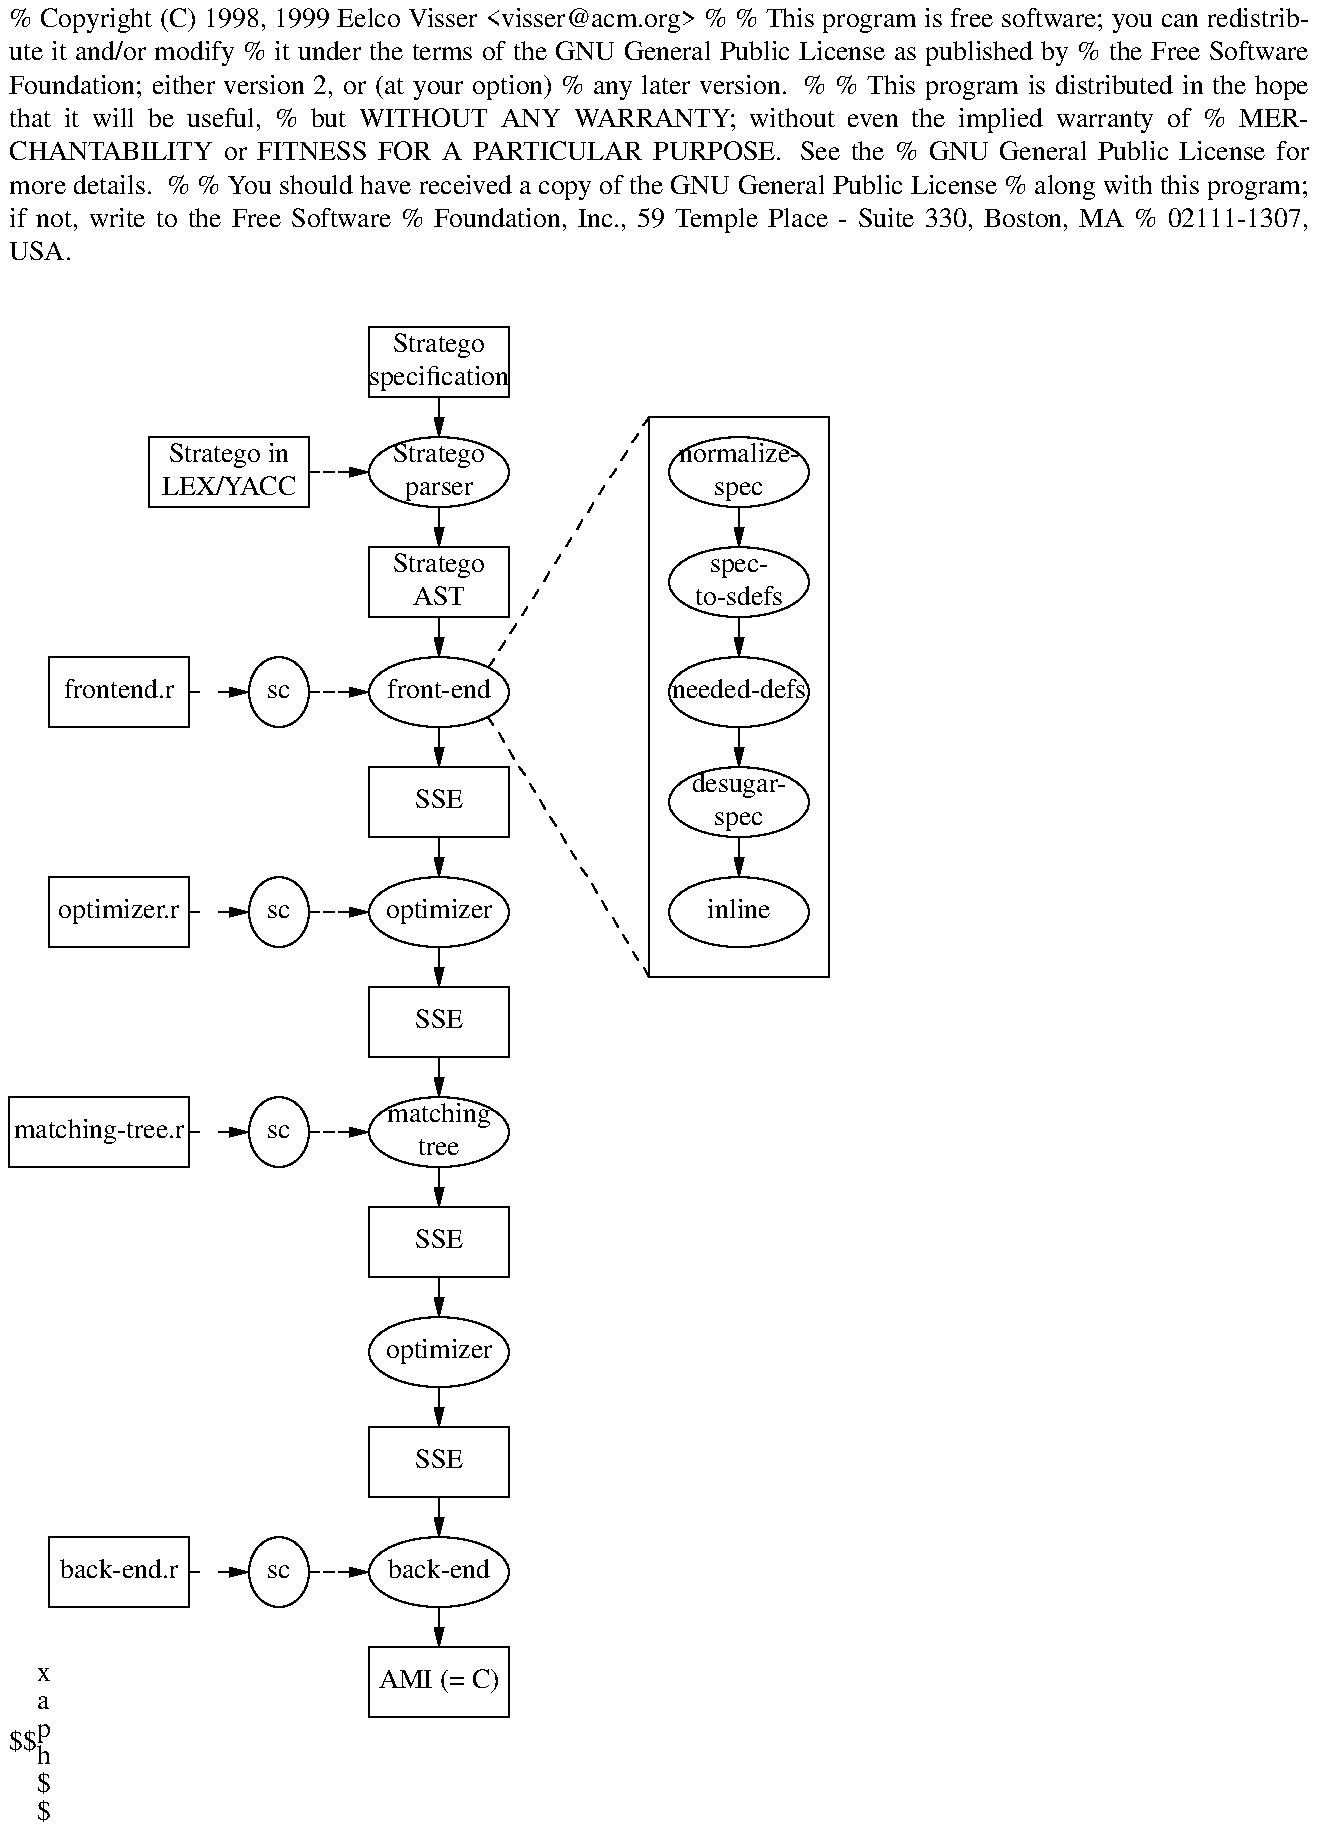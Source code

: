 
% Copyright (C) 1998, 1999 Eelco Visser <visser@acm.org>
% 
% This program is free software; you can redistribute it and/or modify
% it under the terms of the GNU General Public License as published by
% the Free Software Foundation; either version 2, or (at your option)
% any later version.
% 
% This program is distributed in the hope that it will be useful,
% but WITHOUT ANY WARRANTY; without even the implied warranty of
% MERCHANTABILITY or FITNESS FOR A PARTICULAR PURPOSE.  See the
% GNU General Public License for more details.
% 
% You should have received a copy of the GNU General Public License
% along with this program; if not, write to the Free Software
% Foundation, Inc., 59 Temple Place - Suite 330, Boston, MA
% 02111-1307, USA.

.PS

linewid = 0.2
lineht = 0.2
ellipsewid = 0.7
ellipseht = 0.35
boxwid = 0.7
boxht = 0.35

	down

	box "Stratego" "specification"
	
	arrow

P:	ellipse "Stratego" "parser"

	arrow

	box "Stratego" "AST"

	arrow

F:	ellipse "front-end"
	
	arrow

	box "SSE"

	arrow

O:	ellipse "optimizer"
	
	arrow

	box "SSE"

	arrow

M:	ellipse "matching" "tree"
	
	arrow

	box "SSE"

	arrow

O2:	ellipse "optimizer"
	
	arrow

	box "SSE"

	arrow

B:	ellipse "back-end"

	arrow

	box "AMI (= C)"

# zoom out frontend

	move to P.n
	right
	move 1.5
	down
NS:	ellipse "normalize-" "spec"
	arrow
        ellipse "spec-" "to-sdefs"
	arrow
	ellipse "needed-defs"
	arrow
	ellipse "desugar-" "spec"
	arrow
INL:	ellipse "inline"

FE:	box wid 0.9 ht 2.8 with .n at NS.n + (0,0.1) 

	line dashed from F.ne to FE.nw
	line dashed from F.se to FE.sw

# generation of component

linewid = 0.3

	move to P.w
	left
	arrow <- dashed
	box wid 0.8 "Stratego in" "LEX/YACC"

	move to F.w
	left
	arrow <- dashed
	ellipse wid 0.3 "sc"
	arrow <- dashed
	box "frontend.r"

	move to O.w
	left
	arrow <- dashed
	ellipse wid 0.3 "sc"
	arrow <- dashed
	box "optimizer.r"

	move to M.w
	left
	arrow <- dashed
	ellipse wid 0.3 "sc"
	arrow <- dashed
	box wid 0.9 "matching-tree.r"

	move to B.w
	left
	arrow <- dashed
	ellipse wid 0.3 "sc"
	arrow <- dashed
	box "back-end.r"

.PE
$$\box\graph$$